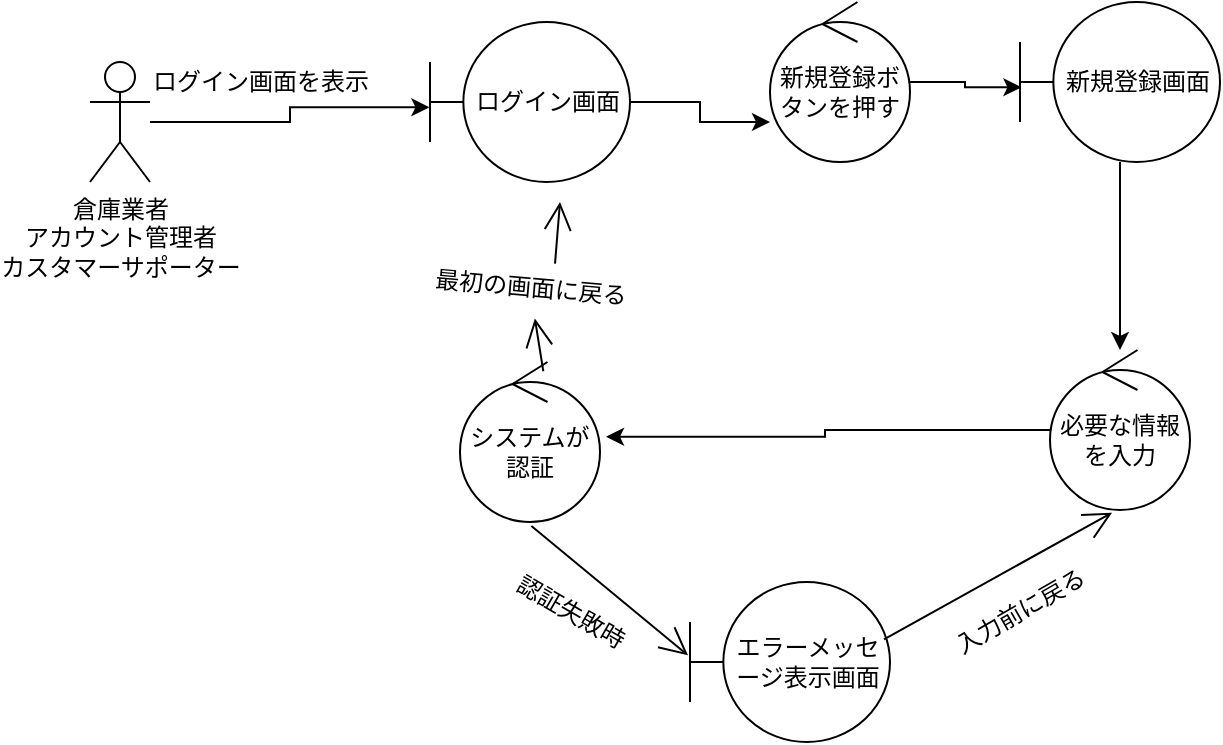 <mxfile version="28.2.5">
  <diagram name="ページ1" id="slv_iZWl1O88OAVnkPEn">
    <mxGraphModel dx="1017" dy="460" grid="1" gridSize="10" guides="1" tooltips="1" connect="1" arrows="1" fold="1" page="1" pageScale="1" pageWidth="1169" pageHeight="827" math="0" shadow="0">
      <root>
        <mxCell id="0" />
        <mxCell id="1" parent="0" />
        <mxCell id="Ig6S7sZ2S21xH7e0NYOj-1" value="倉庫業者&lt;div&gt;アカウント管理者&lt;/div&gt;&lt;div&gt;カスタマーサポーター&lt;/div&gt;" style="shape=umlActor;verticalLabelPosition=bottom;verticalAlign=top;html=1;" vertex="1" parent="1">
          <mxGeometry x="120" y="270" width="30" height="60" as="geometry" />
        </mxCell>
        <mxCell id="Ig6S7sZ2S21xH7e0NYOj-6" value="ログイン画面" style="shape=umlBoundary;whiteSpace=wrap;html=1;" vertex="1" parent="1">
          <mxGeometry x="290" y="250" width="100" height="80" as="geometry" />
        </mxCell>
        <mxCell id="Ig6S7sZ2S21xH7e0NYOj-7" style="edgeStyle=orthogonalEdgeStyle;rounded=0;orthogonalLoop=1;jettySize=auto;html=1;entryX=-0.003;entryY=0.533;entryDx=0;entryDy=0;entryPerimeter=0;" edge="1" parent="1" source="Ig6S7sZ2S21xH7e0NYOj-1" target="Ig6S7sZ2S21xH7e0NYOj-6">
          <mxGeometry relative="1" as="geometry" />
        </mxCell>
        <mxCell id="Ig6S7sZ2S21xH7e0NYOj-8" value="新規登録ボタンを押す" style="ellipse;shape=umlControl;whiteSpace=wrap;html=1;" vertex="1" parent="1">
          <mxGeometry x="460" y="240" width="70" height="80" as="geometry" />
        </mxCell>
        <mxCell id="Ig6S7sZ2S21xH7e0NYOj-9" style="edgeStyle=orthogonalEdgeStyle;rounded=0;orthogonalLoop=1;jettySize=auto;html=1;entryX=0;entryY=0.75;entryDx=0;entryDy=0;entryPerimeter=0;" edge="1" parent="1" source="Ig6S7sZ2S21xH7e0NYOj-6" target="Ig6S7sZ2S21xH7e0NYOj-8">
          <mxGeometry relative="1" as="geometry" />
        </mxCell>
        <mxCell id="Ig6S7sZ2S21xH7e0NYOj-14" style="edgeStyle=orthogonalEdgeStyle;rounded=0;orthogonalLoop=1;jettySize=auto;html=1;" edge="1" parent="1" source="Ig6S7sZ2S21xH7e0NYOj-10" target="Ig6S7sZ2S21xH7e0NYOj-13">
          <mxGeometry relative="1" as="geometry" />
        </mxCell>
        <mxCell id="Ig6S7sZ2S21xH7e0NYOj-10" value="新規登録画面" style="shape=umlBoundary;whiteSpace=wrap;html=1;" vertex="1" parent="1">
          <mxGeometry x="585" y="240" width="100" height="80" as="geometry" />
        </mxCell>
        <mxCell id="Ig6S7sZ2S21xH7e0NYOj-11" style="edgeStyle=orthogonalEdgeStyle;rounded=0;orthogonalLoop=1;jettySize=auto;html=1;entryX=0.007;entryY=0.533;entryDx=0;entryDy=0;entryPerimeter=0;" edge="1" parent="1" source="Ig6S7sZ2S21xH7e0NYOj-8" target="Ig6S7sZ2S21xH7e0NYOj-10">
          <mxGeometry relative="1" as="geometry" />
        </mxCell>
        <mxCell id="Ig6S7sZ2S21xH7e0NYOj-12" value="ログイン画面を表示" style="text;html=1;align=center;verticalAlign=middle;resizable=0;points=[];autosize=1;strokeColor=none;fillColor=none;" vertex="1" parent="1">
          <mxGeometry x="140" y="265" width="130" height="30" as="geometry" />
        </mxCell>
        <mxCell id="Ig6S7sZ2S21xH7e0NYOj-13" value="必要な情報を入力" style="ellipse;shape=umlControl;whiteSpace=wrap;html=1;" vertex="1" parent="1">
          <mxGeometry x="600" y="414" width="70" height="80" as="geometry" />
        </mxCell>
        <mxCell id="Ig6S7sZ2S21xH7e0NYOj-15" value="システムが認証" style="ellipse;shape=umlControl;whiteSpace=wrap;html=1;" vertex="1" parent="1">
          <mxGeometry x="305" y="420" width="70" height="80" as="geometry" />
        </mxCell>
        <mxCell id="Ig6S7sZ2S21xH7e0NYOj-16" style="edgeStyle=orthogonalEdgeStyle;rounded=0;orthogonalLoop=1;jettySize=auto;html=1;entryX=1.043;entryY=0.467;entryDx=0;entryDy=0;entryPerimeter=0;" edge="1" parent="1" source="Ig6S7sZ2S21xH7e0NYOj-13" target="Ig6S7sZ2S21xH7e0NYOj-15">
          <mxGeometry relative="1" as="geometry" />
        </mxCell>
        <mxCell id="Ig6S7sZ2S21xH7e0NYOj-17" value="エラーメッセージ表示画面" style="shape=umlBoundary;whiteSpace=wrap;html=1;" vertex="1" parent="1">
          <mxGeometry x="420" y="530" width="100" height="80" as="geometry" />
        </mxCell>
        <mxCell id="Ig6S7sZ2S21xH7e0NYOj-20" value="" style="endArrow=open;endFill=1;endSize=12;html=1;rounded=0;exitX=0.51;exitY=1.025;exitDx=0;exitDy=0;exitPerimeter=0;entryX=-0.01;entryY=0.458;entryDx=0;entryDy=0;entryPerimeter=0;" edge="1" parent="1" source="Ig6S7sZ2S21xH7e0NYOj-15" target="Ig6S7sZ2S21xH7e0NYOj-17">
          <mxGeometry width="160" relative="1" as="geometry">
            <mxPoint x="450" y="510" as="sourcePoint" />
            <mxPoint x="610" y="510" as="targetPoint" />
          </mxGeometry>
        </mxCell>
        <mxCell id="Ig6S7sZ2S21xH7e0NYOj-22" value="" style="endArrow=open;endFill=1;endSize=12;html=1;rounded=0;exitX=0.97;exitY=0.358;exitDx=0;exitDy=0;exitPerimeter=0;entryX=0.443;entryY=1.017;entryDx=0;entryDy=0;entryPerimeter=0;" edge="1" parent="1" source="Ig6S7sZ2S21xH7e0NYOj-17" target="Ig6S7sZ2S21xH7e0NYOj-13">
          <mxGeometry width="160" relative="1" as="geometry">
            <mxPoint x="450" y="510" as="sourcePoint" />
            <mxPoint x="610" y="510" as="targetPoint" />
          </mxGeometry>
        </mxCell>
        <mxCell id="Ig6S7sZ2S21xH7e0NYOj-23" value="" style="endArrow=open;endFill=1;endSize=12;html=1;rounded=0;exitX=0.595;exitY=0.058;exitDx=0;exitDy=0;exitPerimeter=0;" edge="1" parent="1" source="Ig6S7sZ2S21xH7e0NYOj-26">
          <mxGeometry width="160" relative="1" as="geometry">
            <mxPoint x="450" y="370" as="sourcePoint" />
            <mxPoint x="355" y="340" as="targetPoint" />
          </mxGeometry>
        </mxCell>
        <mxCell id="Ig6S7sZ2S21xH7e0NYOj-24" value="認証失敗時" style="text;html=1;align=center;verticalAlign=middle;resizable=0;points=[];autosize=1;strokeColor=none;fillColor=none;rotation=30;" vertex="1" parent="1">
          <mxGeometry x="320" y="530" width="80" height="30" as="geometry" />
        </mxCell>
        <mxCell id="Ig6S7sZ2S21xH7e0NYOj-25" value="入力前に戻る" style="text;html=1;align=center;verticalAlign=middle;resizable=0;points=[];autosize=1;strokeColor=none;fillColor=none;rotation=-30;" vertex="1" parent="1">
          <mxGeometry x="535" y="530" width="100" height="30" as="geometry" />
        </mxCell>
        <mxCell id="Ig6S7sZ2S21xH7e0NYOj-27" value="" style="endArrow=open;endFill=1;endSize=12;html=1;rounded=0;exitX=0.595;exitY=0.058;exitDx=0;exitDy=0;exitPerimeter=0;" edge="1" parent="1" source="Ig6S7sZ2S21xH7e0NYOj-15" target="Ig6S7sZ2S21xH7e0NYOj-26">
          <mxGeometry width="160" relative="1" as="geometry">
            <mxPoint x="347" y="425" as="sourcePoint" />
            <mxPoint x="355" y="340" as="targetPoint" />
          </mxGeometry>
        </mxCell>
        <mxCell id="Ig6S7sZ2S21xH7e0NYOj-26" value="最初の画面に戻る" style="text;html=1;align=center;verticalAlign=middle;resizable=0;points=[];autosize=1;strokeColor=none;fillColor=none;rotation=5;" vertex="1" parent="1">
          <mxGeometry x="280" y="368" width="120" height="30" as="geometry" />
        </mxCell>
      </root>
    </mxGraphModel>
  </diagram>
</mxfile>
